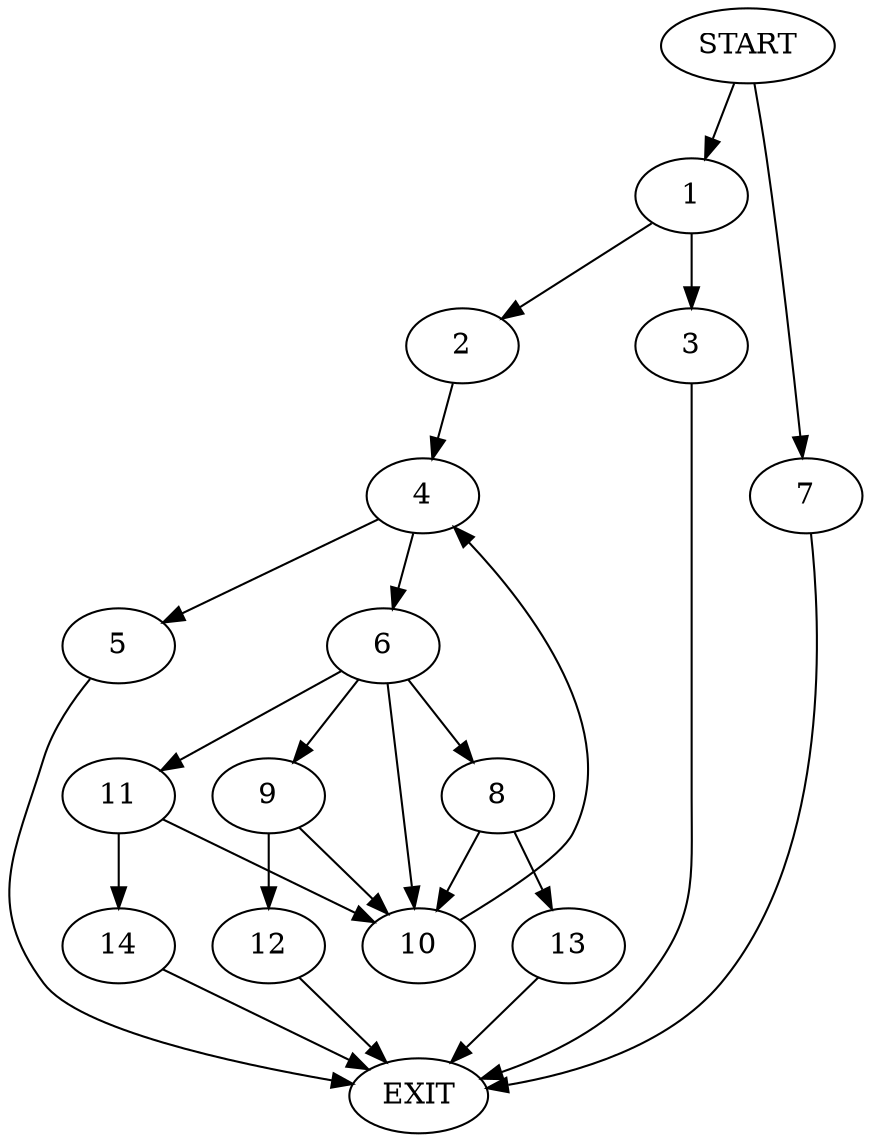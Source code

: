 digraph {
0 [label="START"]
15 [label="EXIT"]
0 -> 1
1 -> 2
1 -> 3
2 -> 4
3 -> 15
4 -> 5
4 -> 6
0 -> 7
7 -> 15
6 -> 8
6 -> 9
6 -> 10
6 -> 11
5 -> 15
9 -> 12
9 -> 10
10 -> 4
8 -> 13
8 -> 10
11 -> 14
11 -> 10
12 -> 15
14 -> 15
13 -> 15
}
